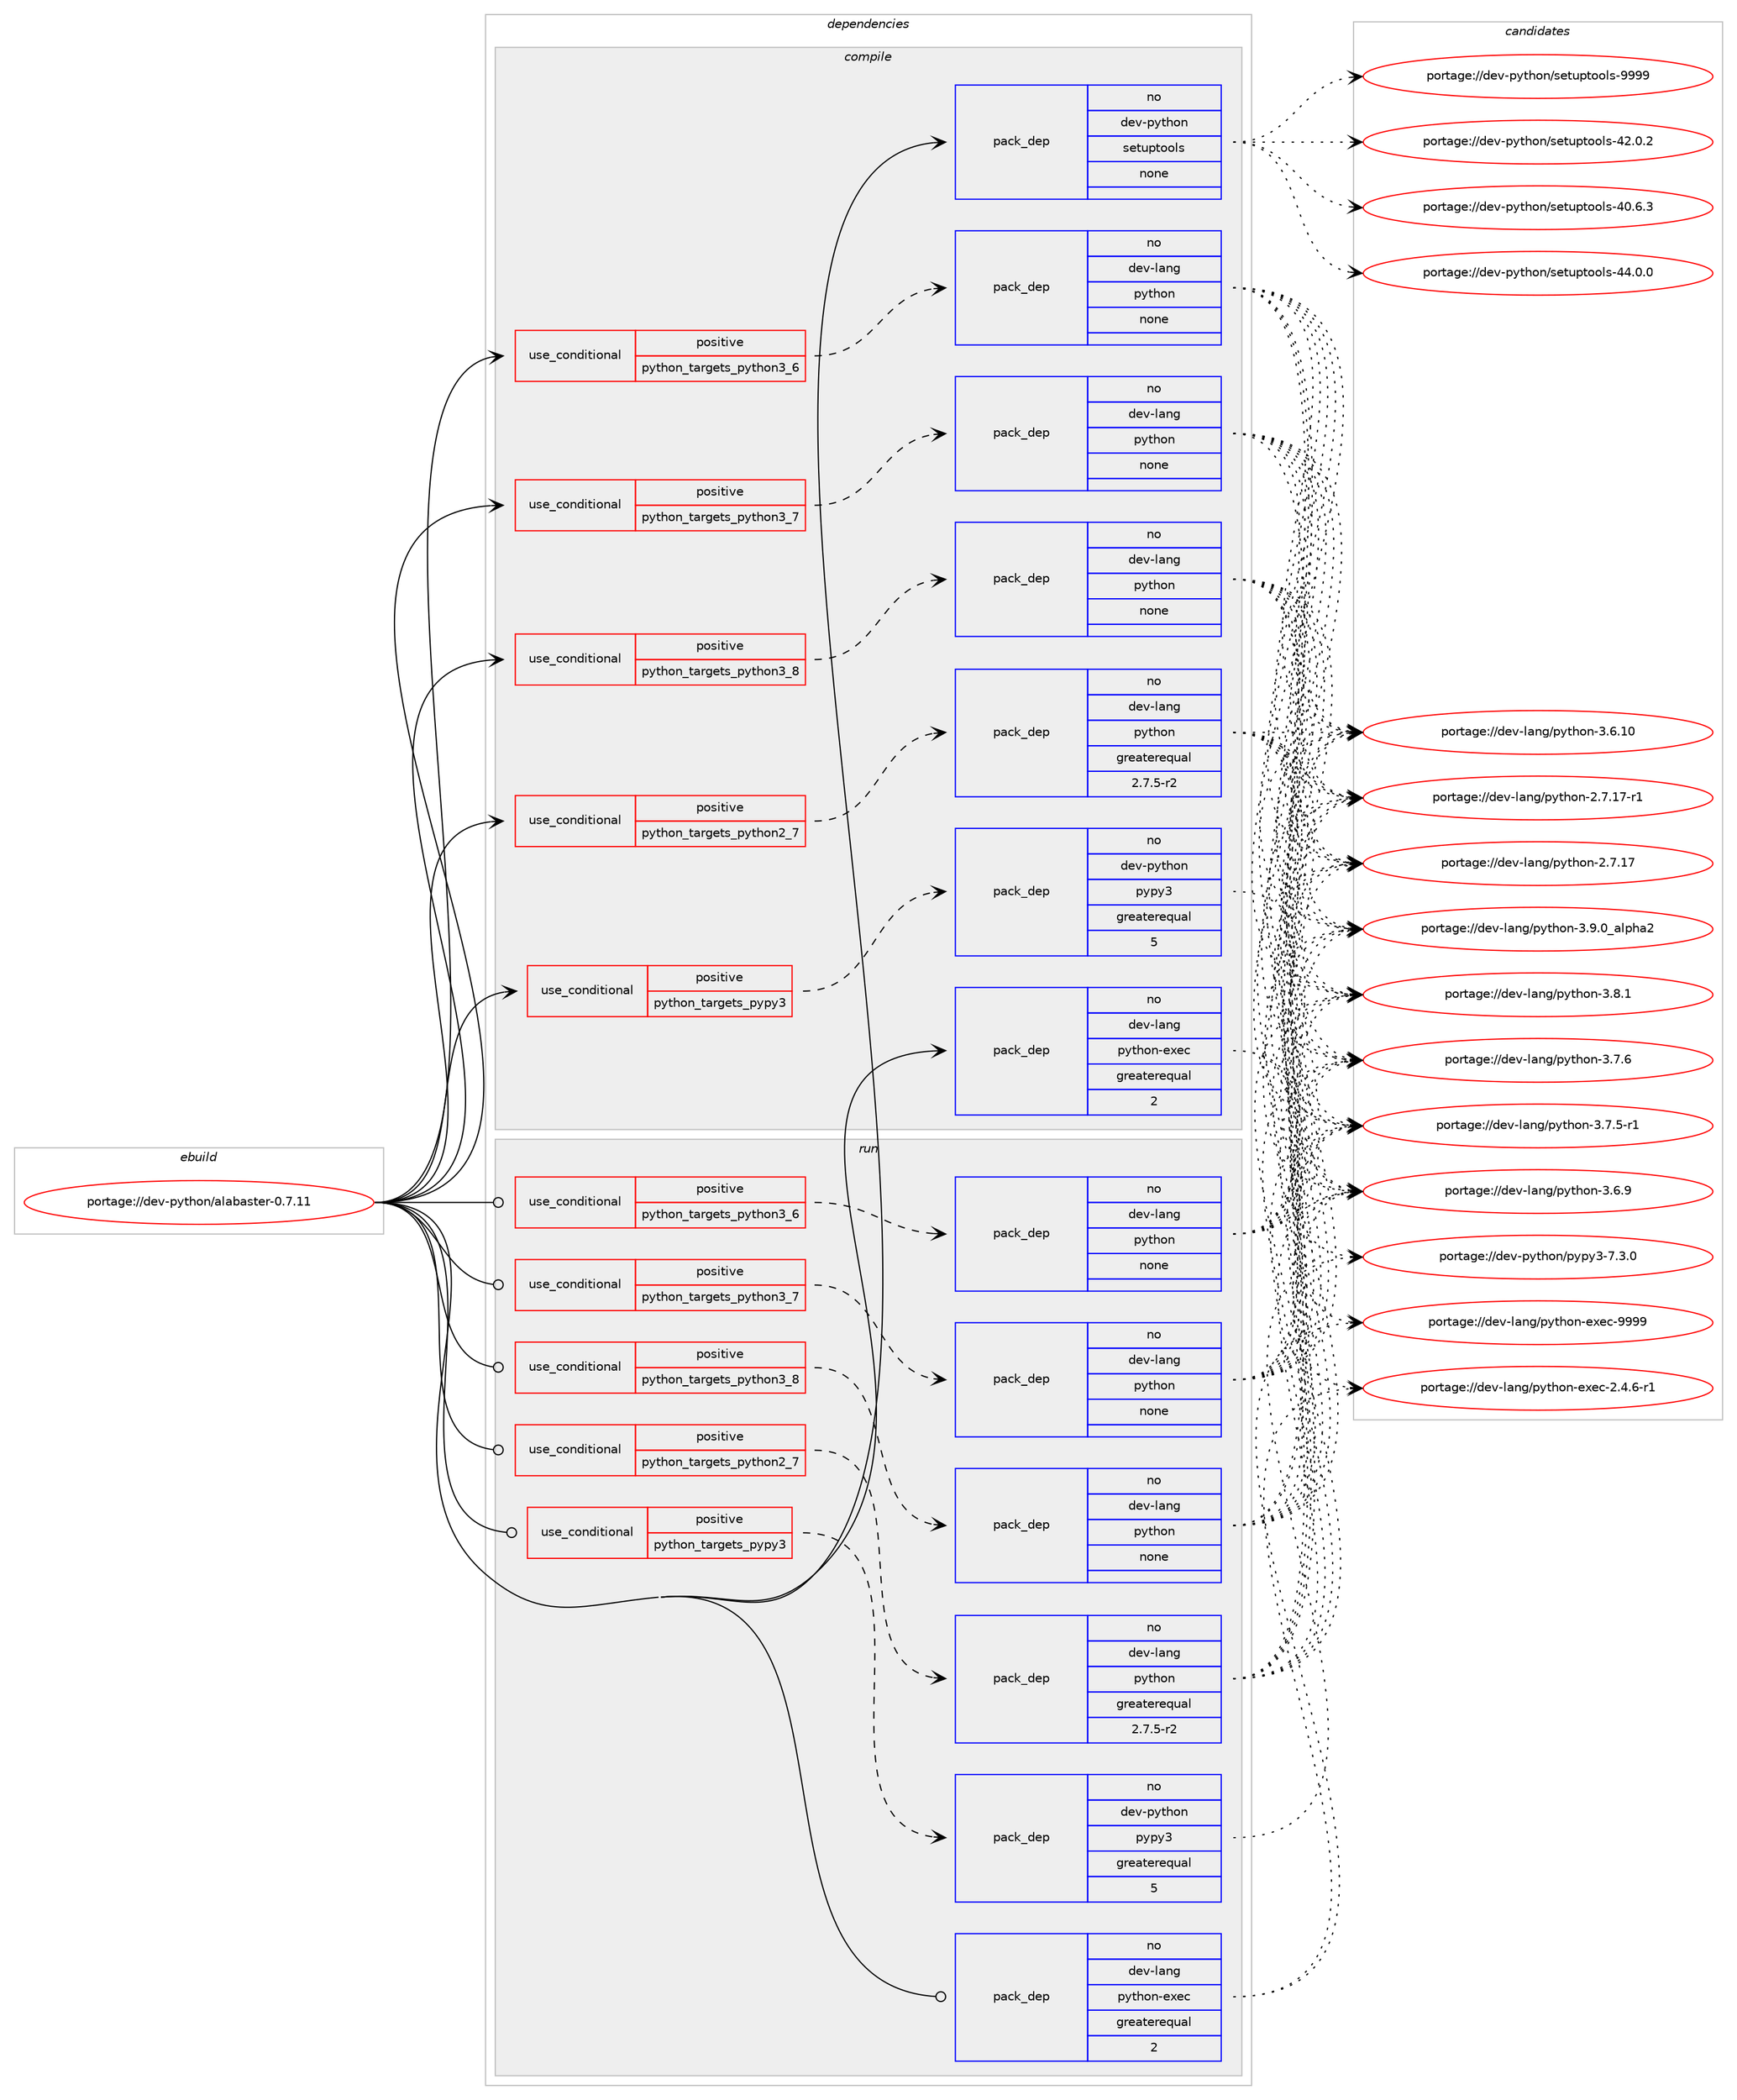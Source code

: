 digraph prolog {

# *************
# Graph options
# *************

newrank=true;
concentrate=true;
compound=true;
graph [rankdir=LR,fontname=Helvetica,fontsize=10,ranksep=1.5];#, ranksep=2.5, nodesep=0.2];
edge  [arrowhead=vee];
node  [fontname=Helvetica,fontsize=10];

# **********
# The ebuild
# **********

subgraph cluster_leftcol {
color=gray;
label=<<i>ebuild</i>>;
id [label="portage://dev-python/alabaster-0.7.11", color=red, width=4, href="../dev-python/alabaster-0.7.11.svg"];
}

# ****************
# The dependencies
# ****************

subgraph cluster_midcol {
color=gray;
label=<<i>dependencies</i>>;
subgraph cluster_compile {
fillcolor="#eeeeee";
style=filled;
label=<<i>compile</i>>;
subgraph cond119172 {
dependency472112 [label=<<TABLE BORDER="0" CELLBORDER="1" CELLSPACING="0" CELLPADDING="4"><TR><TD ROWSPAN="3" CELLPADDING="10">use_conditional</TD></TR><TR><TD>positive</TD></TR><TR><TD>python_targets_pypy3</TD></TR></TABLE>>, shape=none, color=red];
subgraph pack347925 {
dependency472113 [label=<<TABLE BORDER="0" CELLBORDER="1" CELLSPACING="0" CELLPADDING="4" WIDTH="220"><TR><TD ROWSPAN="6" CELLPADDING="30">pack_dep</TD></TR><TR><TD WIDTH="110">no</TD></TR><TR><TD>dev-python</TD></TR><TR><TD>pypy3</TD></TR><TR><TD>greaterequal</TD></TR><TR><TD>5</TD></TR></TABLE>>, shape=none, color=blue];
}
dependency472112:e -> dependency472113:w [weight=20,style="dashed",arrowhead="vee"];
}
id:e -> dependency472112:w [weight=20,style="solid",arrowhead="vee"];
subgraph cond119173 {
dependency472114 [label=<<TABLE BORDER="0" CELLBORDER="1" CELLSPACING="0" CELLPADDING="4"><TR><TD ROWSPAN="3" CELLPADDING="10">use_conditional</TD></TR><TR><TD>positive</TD></TR><TR><TD>python_targets_python2_7</TD></TR></TABLE>>, shape=none, color=red];
subgraph pack347926 {
dependency472115 [label=<<TABLE BORDER="0" CELLBORDER="1" CELLSPACING="0" CELLPADDING="4" WIDTH="220"><TR><TD ROWSPAN="6" CELLPADDING="30">pack_dep</TD></TR><TR><TD WIDTH="110">no</TD></TR><TR><TD>dev-lang</TD></TR><TR><TD>python</TD></TR><TR><TD>greaterequal</TD></TR><TR><TD>2.7.5-r2</TD></TR></TABLE>>, shape=none, color=blue];
}
dependency472114:e -> dependency472115:w [weight=20,style="dashed",arrowhead="vee"];
}
id:e -> dependency472114:w [weight=20,style="solid",arrowhead="vee"];
subgraph cond119174 {
dependency472116 [label=<<TABLE BORDER="0" CELLBORDER="1" CELLSPACING="0" CELLPADDING="4"><TR><TD ROWSPAN="3" CELLPADDING="10">use_conditional</TD></TR><TR><TD>positive</TD></TR><TR><TD>python_targets_python3_6</TD></TR></TABLE>>, shape=none, color=red];
subgraph pack347927 {
dependency472117 [label=<<TABLE BORDER="0" CELLBORDER="1" CELLSPACING="0" CELLPADDING="4" WIDTH="220"><TR><TD ROWSPAN="6" CELLPADDING="30">pack_dep</TD></TR><TR><TD WIDTH="110">no</TD></TR><TR><TD>dev-lang</TD></TR><TR><TD>python</TD></TR><TR><TD>none</TD></TR><TR><TD></TD></TR></TABLE>>, shape=none, color=blue];
}
dependency472116:e -> dependency472117:w [weight=20,style="dashed",arrowhead="vee"];
}
id:e -> dependency472116:w [weight=20,style="solid",arrowhead="vee"];
subgraph cond119175 {
dependency472118 [label=<<TABLE BORDER="0" CELLBORDER="1" CELLSPACING="0" CELLPADDING="4"><TR><TD ROWSPAN="3" CELLPADDING="10">use_conditional</TD></TR><TR><TD>positive</TD></TR><TR><TD>python_targets_python3_7</TD></TR></TABLE>>, shape=none, color=red];
subgraph pack347928 {
dependency472119 [label=<<TABLE BORDER="0" CELLBORDER="1" CELLSPACING="0" CELLPADDING="4" WIDTH="220"><TR><TD ROWSPAN="6" CELLPADDING="30">pack_dep</TD></TR><TR><TD WIDTH="110">no</TD></TR><TR><TD>dev-lang</TD></TR><TR><TD>python</TD></TR><TR><TD>none</TD></TR><TR><TD></TD></TR></TABLE>>, shape=none, color=blue];
}
dependency472118:e -> dependency472119:w [weight=20,style="dashed",arrowhead="vee"];
}
id:e -> dependency472118:w [weight=20,style="solid",arrowhead="vee"];
subgraph cond119176 {
dependency472120 [label=<<TABLE BORDER="0" CELLBORDER="1" CELLSPACING="0" CELLPADDING="4"><TR><TD ROWSPAN="3" CELLPADDING="10">use_conditional</TD></TR><TR><TD>positive</TD></TR><TR><TD>python_targets_python3_8</TD></TR></TABLE>>, shape=none, color=red];
subgraph pack347929 {
dependency472121 [label=<<TABLE BORDER="0" CELLBORDER="1" CELLSPACING="0" CELLPADDING="4" WIDTH="220"><TR><TD ROWSPAN="6" CELLPADDING="30">pack_dep</TD></TR><TR><TD WIDTH="110">no</TD></TR><TR><TD>dev-lang</TD></TR><TR><TD>python</TD></TR><TR><TD>none</TD></TR><TR><TD></TD></TR></TABLE>>, shape=none, color=blue];
}
dependency472120:e -> dependency472121:w [weight=20,style="dashed",arrowhead="vee"];
}
id:e -> dependency472120:w [weight=20,style="solid",arrowhead="vee"];
subgraph pack347930 {
dependency472122 [label=<<TABLE BORDER="0" CELLBORDER="1" CELLSPACING="0" CELLPADDING="4" WIDTH="220"><TR><TD ROWSPAN="6" CELLPADDING="30">pack_dep</TD></TR><TR><TD WIDTH="110">no</TD></TR><TR><TD>dev-lang</TD></TR><TR><TD>python-exec</TD></TR><TR><TD>greaterequal</TD></TR><TR><TD>2</TD></TR></TABLE>>, shape=none, color=blue];
}
id:e -> dependency472122:w [weight=20,style="solid",arrowhead="vee"];
subgraph pack347931 {
dependency472123 [label=<<TABLE BORDER="0" CELLBORDER="1" CELLSPACING="0" CELLPADDING="4" WIDTH="220"><TR><TD ROWSPAN="6" CELLPADDING="30">pack_dep</TD></TR><TR><TD WIDTH="110">no</TD></TR><TR><TD>dev-python</TD></TR><TR><TD>setuptools</TD></TR><TR><TD>none</TD></TR><TR><TD></TD></TR></TABLE>>, shape=none, color=blue];
}
id:e -> dependency472123:w [weight=20,style="solid",arrowhead="vee"];
}
subgraph cluster_compileandrun {
fillcolor="#eeeeee";
style=filled;
label=<<i>compile and run</i>>;
}
subgraph cluster_run {
fillcolor="#eeeeee";
style=filled;
label=<<i>run</i>>;
subgraph cond119177 {
dependency472124 [label=<<TABLE BORDER="0" CELLBORDER="1" CELLSPACING="0" CELLPADDING="4"><TR><TD ROWSPAN="3" CELLPADDING="10">use_conditional</TD></TR><TR><TD>positive</TD></TR><TR><TD>python_targets_pypy3</TD></TR></TABLE>>, shape=none, color=red];
subgraph pack347932 {
dependency472125 [label=<<TABLE BORDER="0" CELLBORDER="1" CELLSPACING="0" CELLPADDING="4" WIDTH="220"><TR><TD ROWSPAN="6" CELLPADDING="30">pack_dep</TD></TR><TR><TD WIDTH="110">no</TD></TR><TR><TD>dev-python</TD></TR><TR><TD>pypy3</TD></TR><TR><TD>greaterequal</TD></TR><TR><TD>5</TD></TR></TABLE>>, shape=none, color=blue];
}
dependency472124:e -> dependency472125:w [weight=20,style="dashed",arrowhead="vee"];
}
id:e -> dependency472124:w [weight=20,style="solid",arrowhead="odot"];
subgraph cond119178 {
dependency472126 [label=<<TABLE BORDER="0" CELLBORDER="1" CELLSPACING="0" CELLPADDING="4"><TR><TD ROWSPAN="3" CELLPADDING="10">use_conditional</TD></TR><TR><TD>positive</TD></TR><TR><TD>python_targets_python2_7</TD></TR></TABLE>>, shape=none, color=red];
subgraph pack347933 {
dependency472127 [label=<<TABLE BORDER="0" CELLBORDER="1" CELLSPACING="0" CELLPADDING="4" WIDTH="220"><TR><TD ROWSPAN="6" CELLPADDING="30">pack_dep</TD></TR><TR><TD WIDTH="110">no</TD></TR><TR><TD>dev-lang</TD></TR><TR><TD>python</TD></TR><TR><TD>greaterequal</TD></TR><TR><TD>2.7.5-r2</TD></TR></TABLE>>, shape=none, color=blue];
}
dependency472126:e -> dependency472127:w [weight=20,style="dashed",arrowhead="vee"];
}
id:e -> dependency472126:w [weight=20,style="solid",arrowhead="odot"];
subgraph cond119179 {
dependency472128 [label=<<TABLE BORDER="0" CELLBORDER="1" CELLSPACING="0" CELLPADDING="4"><TR><TD ROWSPAN="3" CELLPADDING="10">use_conditional</TD></TR><TR><TD>positive</TD></TR><TR><TD>python_targets_python3_6</TD></TR></TABLE>>, shape=none, color=red];
subgraph pack347934 {
dependency472129 [label=<<TABLE BORDER="0" CELLBORDER="1" CELLSPACING="0" CELLPADDING="4" WIDTH="220"><TR><TD ROWSPAN="6" CELLPADDING="30">pack_dep</TD></TR><TR><TD WIDTH="110">no</TD></TR><TR><TD>dev-lang</TD></TR><TR><TD>python</TD></TR><TR><TD>none</TD></TR><TR><TD></TD></TR></TABLE>>, shape=none, color=blue];
}
dependency472128:e -> dependency472129:w [weight=20,style="dashed",arrowhead="vee"];
}
id:e -> dependency472128:w [weight=20,style="solid",arrowhead="odot"];
subgraph cond119180 {
dependency472130 [label=<<TABLE BORDER="0" CELLBORDER="1" CELLSPACING="0" CELLPADDING="4"><TR><TD ROWSPAN="3" CELLPADDING="10">use_conditional</TD></TR><TR><TD>positive</TD></TR><TR><TD>python_targets_python3_7</TD></TR></TABLE>>, shape=none, color=red];
subgraph pack347935 {
dependency472131 [label=<<TABLE BORDER="0" CELLBORDER="1" CELLSPACING="0" CELLPADDING="4" WIDTH="220"><TR><TD ROWSPAN="6" CELLPADDING="30">pack_dep</TD></TR><TR><TD WIDTH="110">no</TD></TR><TR><TD>dev-lang</TD></TR><TR><TD>python</TD></TR><TR><TD>none</TD></TR><TR><TD></TD></TR></TABLE>>, shape=none, color=blue];
}
dependency472130:e -> dependency472131:w [weight=20,style="dashed",arrowhead="vee"];
}
id:e -> dependency472130:w [weight=20,style="solid",arrowhead="odot"];
subgraph cond119181 {
dependency472132 [label=<<TABLE BORDER="0" CELLBORDER="1" CELLSPACING="0" CELLPADDING="4"><TR><TD ROWSPAN="3" CELLPADDING="10">use_conditional</TD></TR><TR><TD>positive</TD></TR><TR><TD>python_targets_python3_8</TD></TR></TABLE>>, shape=none, color=red];
subgraph pack347936 {
dependency472133 [label=<<TABLE BORDER="0" CELLBORDER="1" CELLSPACING="0" CELLPADDING="4" WIDTH="220"><TR><TD ROWSPAN="6" CELLPADDING="30">pack_dep</TD></TR><TR><TD WIDTH="110">no</TD></TR><TR><TD>dev-lang</TD></TR><TR><TD>python</TD></TR><TR><TD>none</TD></TR><TR><TD></TD></TR></TABLE>>, shape=none, color=blue];
}
dependency472132:e -> dependency472133:w [weight=20,style="dashed",arrowhead="vee"];
}
id:e -> dependency472132:w [weight=20,style="solid",arrowhead="odot"];
subgraph pack347937 {
dependency472134 [label=<<TABLE BORDER="0" CELLBORDER="1" CELLSPACING="0" CELLPADDING="4" WIDTH="220"><TR><TD ROWSPAN="6" CELLPADDING="30">pack_dep</TD></TR><TR><TD WIDTH="110">no</TD></TR><TR><TD>dev-lang</TD></TR><TR><TD>python-exec</TD></TR><TR><TD>greaterequal</TD></TR><TR><TD>2</TD></TR></TABLE>>, shape=none, color=blue];
}
id:e -> dependency472134:w [weight=20,style="solid",arrowhead="odot"];
}
}

# **************
# The candidates
# **************

subgraph cluster_choices {
rank=same;
color=gray;
label=<<i>candidates</i>>;

subgraph choice347925 {
color=black;
nodesep=1;
choice100101118451121211161041111104711212111212151455546514648 [label="portage://dev-python/pypy3-7.3.0", color=red, width=4,href="../dev-python/pypy3-7.3.0.svg"];
dependency472113:e -> choice100101118451121211161041111104711212111212151455546514648:w [style=dotted,weight="100"];
}
subgraph choice347926 {
color=black;
nodesep=1;
choice10010111845108971101034711212111610411111045514657464895971081121049750 [label="portage://dev-lang/python-3.9.0_alpha2", color=red, width=4,href="../dev-lang/python-3.9.0_alpha2.svg"];
choice100101118451089711010347112121116104111110455146564649 [label="portage://dev-lang/python-3.8.1", color=red, width=4,href="../dev-lang/python-3.8.1.svg"];
choice100101118451089711010347112121116104111110455146554654 [label="portage://dev-lang/python-3.7.6", color=red, width=4,href="../dev-lang/python-3.7.6.svg"];
choice1001011184510897110103471121211161041111104551465546534511449 [label="portage://dev-lang/python-3.7.5-r1", color=red, width=4,href="../dev-lang/python-3.7.5-r1.svg"];
choice100101118451089711010347112121116104111110455146544657 [label="portage://dev-lang/python-3.6.9", color=red, width=4,href="../dev-lang/python-3.6.9.svg"];
choice10010111845108971101034711212111610411111045514654464948 [label="portage://dev-lang/python-3.6.10", color=red, width=4,href="../dev-lang/python-3.6.10.svg"];
choice100101118451089711010347112121116104111110455046554649554511449 [label="portage://dev-lang/python-2.7.17-r1", color=red, width=4,href="../dev-lang/python-2.7.17-r1.svg"];
choice10010111845108971101034711212111610411111045504655464955 [label="portage://dev-lang/python-2.7.17", color=red, width=4,href="../dev-lang/python-2.7.17.svg"];
dependency472115:e -> choice10010111845108971101034711212111610411111045514657464895971081121049750:w [style=dotted,weight="100"];
dependency472115:e -> choice100101118451089711010347112121116104111110455146564649:w [style=dotted,weight="100"];
dependency472115:e -> choice100101118451089711010347112121116104111110455146554654:w [style=dotted,weight="100"];
dependency472115:e -> choice1001011184510897110103471121211161041111104551465546534511449:w [style=dotted,weight="100"];
dependency472115:e -> choice100101118451089711010347112121116104111110455146544657:w [style=dotted,weight="100"];
dependency472115:e -> choice10010111845108971101034711212111610411111045514654464948:w [style=dotted,weight="100"];
dependency472115:e -> choice100101118451089711010347112121116104111110455046554649554511449:w [style=dotted,weight="100"];
dependency472115:e -> choice10010111845108971101034711212111610411111045504655464955:w [style=dotted,weight="100"];
}
subgraph choice347927 {
color=black;
nodesep=1;
choice10010111845108971101034711212111610411111045514657464895971081121049750 [label="portage://dev-lang/python-3.9.0_alpha2", color=red, width=4,href="../dev-lang/python-3.9.0_alpha2.svg"];
choice100101118451089711010347112121116104111110455146564649 [label="portage://dev-lang/python-3.8.1", color=red, width=4,href="../dev-lang/python-3.8.1.svg"];
choice100101118451089711010347112121116104111110455146554654 [label="portage://dev-lang/python-3.7.6", color=red, width=4,href="../dev-lang/python-3.7.6.svg"];
choice1001011184510897110103471121211161041111104551465546534511449 [label="portage://dev-lang/python-3.7.5-r1", color=red, width=4,href="../dev-lang/python-3.7.5-r1.svg"];
choice100101118451089711010347112121116104111110455146544657 [label="portage://dev-lang/python-3.6.9", color=red, width=4,href="../dev-lang/python-3.6.9.svg"];
choice10010111845108971101034711212111610411111045514654464948 [label="portage://dev-lang/python-3.6.10", color=red, width=4,href="../dev-lang/python-3.6.10.svg"];
choice100101118451089711010347112121116104111110455046554649554511449 [label="portage://dev-lang/python-2.7.17-r1", color=red, width=4,href="../dev-lang/python-2.7.17-r1.svg"];
choice10010111845108971101034711212111610411111045504655464955 [label="portage://dev-lang/python-2.7.17", color=red, width=4,href="../dev-lang/python-2.7.17.svg"];
dependency472117:e -> choice10010111845108971101034711212111610411111045514657464895971081121049750:w [style=dotted,weight="100"];
dependency472117:e -> choice100101118451089711010347112121116104111110455146564649:w [style=dotted,weight="100"];
dependency472117:e -> choice100101118451089711010347112121116104111110455146554654:w [style=dotted,weight="100"];
dependency472117:e -> choice1001011184510897110103471121211161041111104551465546534511449:w [style=dotted,weight="100"];
dependency472117:e -> choice100101118451089711010347112121116104111110455146544657:w [style=dotted,weight="100"];
dependency472117:e -> choice10010111845108971101034711212111610411111045514654464948:w [style=dotted,weight="100"];
dependency472117:e -> choice100101118451089711010347112121116104111110455046554649554511449:w [style=dotted,weight="100"];
dependency472117:e -> choice10010111845108971101034711212111610411111045504655464955:w [style=dotted,weight="100"];
}
subgraph choice347928 {
color=black;
nodesep=1;
choice10010111845108971101034711212111610411111045514657464895971081121049750 [label="portage://dev-lang/python-3.9.0_alpha2", color=red, width=4,href="../dev-lang/python-3.9.0_alpha2.svg"];
choice100101118451089711010347112121116104111110455146564649 [label="portage://dev-lang/python-3.8.1", color=red, width=4,href="../dev-lang/python-3.8.1.svg"];
choice100101118451089711010347112121116104111110455146554654 [label="portage://dev-lang/python-3.7.6", color=red, width=4,href="../dev-lang/python-3.7.6.svg"];
choice1001011184510897110103471121211161041111104551465546534511449 [label="portage://dev-lang/python-3.7.5-r1", color=red, width=4,href="../dev-lang/python-3.7.5-r1.svg"];
choice100101118451089711010347112121116104111110455146544657 [label="portage://dev-lang/python-3.6.9", color=red, width=4,href="../dev-lang/python-3.6.9.svg"];
choice10010111845108971101034711212111610411111045514654464948 [label="portage://dev-lang/python-3.6.10", color=red, width=4,href="../dev-lang/python-3.6.10.svg"];
choice100101118451089711010347112121116104111110455046554649554511449 [label="portage://dev-lang/python-2.7.17-r1", color=red, width=4,href="../dev-lang/python-2.7.17-r1.svg"];
choice10010111845108971101034711212111610411111045504655464955 [label="portage://dev-lang/python-2.7.17", color=red, width=4,href="../dev-lang/python-2.7.17.svg"];
dependency472119:e -> choice10010111845108971101034711212111610411111045514657464895971081121049750:w [style=dotted,weight="100"];
dependency472119:e -> choice100101118451089711010347112121116104111110455146564649:w [style=dotted,weight="100"];
dependency472119:e -> choice100101118451089711010347112121116104111110455146554654:w [style=dotted,weight="100"];
dependency472119:e -> choice1001011184510897110103471121211161041111104551465546534511449:w [style=dotted,weight="100"];
dependency472119:e -> choice100101118451089711010347112121116104111110455146544657:w [style=dotted,weight="100"];
dependency472119:e -> choice10010111845108971101034711212111610411111045514654464948:w [style=dotted,weight="100"];
dependency472119:e -> choice100101118451089711010347112121116104111110455046554649554511449:w [style=dotted,weight="100"];
dependency472119:e -> choice10010111845108971101034711212111610411111045504655464955:w [style=dotted,weight="100"];
}
subgraph choice347929 {
color=black;
nodesep=1;
choice10010111845108971101034711212111610411111045514657464895971081121049750 [label="portage://dev-lang/python-3.9.0_alpha2", color=red, width=4,href="../dev-lang/python-3.9.0_alpha2.svg"];
choice100101118451089711010347112121116104111110455146564649 [label="portage://dev-lang/python-3.8.1", color=red, width=4,href="../dev-lang/python-3.8.1.svg"];
choice100101118451089711010347112121116104111110455146554654 [label="portage://dev-lang/python-3.7.6", color=red, width=4,href="../dev-lang/python-3.7.6.svg"];
choice1001011184510897110103471121211161041111104551465546534511449 [label="portage://dev-lang/python-3.7.5-r1", color=red, width=4,href="../dev-lang/python-3.7.5-r1.svg"];
choice100101118451089711010347112121116104111110455146544657 [label="portage://dev-lang/python-3.6.9", color=red, width=4,href="../dev-lang/python-3.6.9.svg"];
choice10010111845108971101034711212111610411111045514654464948 [label="portage://dev-lang/python-3.6.10", color=red, width=4,href="../dev-lang/python-3.6.10.svg"];
choice100101118451089711010347112121116104111110455046554649554511449 [label="portage://dev-lang/python-2.7.17-r1", color=red, width=4,href="../dev-lang/python-2.7.17-r1.svg"];
choice10010111845108971101034711212111610411111045504655464955 [label="portage://dev-lang/python-2.7.17", color=red, width=4,href="../dev-lang/python-2.7.17.svg"];
dependency472121:e -> choice10010111845108971101034711212111610411111045514657464895971081121049750:w [style=dotted,weight="100"];
dependency472121:e -> choice100101118451089711010347112121116104111110455146564649:w [style=dotted,weight="100"];
dependency472121:e -> choice100101118451089711010347112121116104111110455146554654:w [style=dotted,weight="100"];
dependency472121:e -> choice1001011184510897110103471121211161041111104551465546534511449:w [style=dotted,weight="100"];
dependency472121:e -> choice100101118451089711010347112121116104111110455146544657:w [style=dotted,weight="100"];
dependency472121:e -> choice10010111845108971101034711212111610411111045514654464948:w [style=dotted,weight="100"];
dependency472121:e -> choice100101118451089711010347112121116104111110455046554649554511449:w [style=dotted,weight="100"];
dependency472121:e -> choice10010111845108971101034711212111610411111045504655464955:w [style=dotted,weight="100"];
}
subgraph choice347930 {
color=black;
nodesep=1;
choice10010111845108971101034711212111610411111045101120101994557575757 [label="portage://dev-lang/python-exec-9999", color=red, width=4,href="../dev-lang/python-exec-9999.svg"];
choice10010111845108971101034711212111610411111045101120101994550465246544511449 [label="portage://dev-lang/python-exec-2.4.6-r1", color=red, width=4,href="../dev-lang/python-exec-2.4.6-r1.svg"];
dependency472122:e -> choice10010111845108971101034711212111610411111045101120101994557575757:w [style=dotted,weight="100"];
dependency472122:e -> choice10010111845108971101034711212111610411111045101120101994550465246544511449:w [style=dotted,weight="100"];
}
subgraph choice347931 {
color=black;
nodesep=1;
choice10010111845112121116104111110471151011161171121161111111081154557575757 [label="portage://dev-python/setuptools-9999", color=red, width=4,href="../dev-python/setuptools-9999.svg"];
choice100101118451121211161041111104711510111611711211611111110811545525246484648 [label="portage://dev-python/setuptools-44.0.0", color=red, width=4,href="../dev-python/setuptools-44.0.0.svg"];
choice100101118451121211161041111104711510111611711211611111110811545525046484650 [label="portage://dev-python/setuptools-42.0.2", color=red, width=4,href="../dev-python/setuptools-42.0.2.svg"];
choice100101118451121211161041111104711510111611711211611111110811545524846544651 [label="portage://dev-python/setuptools-40.6.3", color=red, width=4,href="../dev-python/setuptools-40.6.3.svg"];
dependency472123:e -> choice10010111845112121116104111110471151011161171121161111111081154557575757:w [style=dotted,weight="100"];
dependency472123:e -> choice100101118451121211161041111104711510111611711211611111110811545525246484648:w [style=dotted,weight="100"];
dependency472123:e -> choice100101118451121211161041111104711510111611711211611111110811545525046484650:w [style=dotted,weight="100"];
dependency472123:e -> choice100101118451121211161041111104711510111611711211611111110811545524846544651:w [style=dotted,weight="100"];
}
subgraph choice347932 {
color=black;
nodesep=1;
choice100101118451121211161041111104711212111212151455546514648 [label="portage://dev-python/pypy3-7.3.0", color=red, width=4,href="../dev-python/pypy3-7.3.0.svg"];
dependency472125:e -> choice100101118451121211161041111104711212111212151455546514648:w [style=dotted,weight="100"];
}
subgraph choice347933 {
color=black;
nodesep=1;
choice10010111845108971101034711212111610411111045514657464895971081121049750 [label="portage://dev-lang/python-3.9.0_alpha2", color=red, width=4,href="../dev-lang/python-3.9.0_alpha2.svg"];
choice100101118451089711010347112121116104111110455146564649 [label="portage://dev-lang/python-3.8.1", color=red, width=4,href="../dev-lang/python-3.8.1.svg"];
choice100101118451089711010347112121116104111110455146554654 [label="portage://dev-lang/python-3.7.6", color=red, width=4,href="../dev-lang/python-3.7.6.svg"];
choice1001011184510897110103471121211161041111104551465546534511449 [label="portage://dev-lang/python-3.7.5-r1", color=red, width=4,href="../dev-lang/python-3.7.5-r1.svg"];
choice100101118451089711010347112121116104111110455146544657 [label="portage://dev-lang/python-3.6.9", color=red, width=4,href="../dev-lang/python-3.6.9.svg"];
choice10010111845108971101034711212111610411111045514654464948 [label="portage://dev-lang/python-3.6.10", color=red, width=4,href="../dev-lang/python-3.6.10.svg"];
choice100101118451089711010347112121116104111110455046554649554511449 [label="portage://dev-lang/python-2.7.17-r1", color=red, width=4,href="../dev-lang/python-2.7.17-r1.svg"];
choice10010111845108971101034711212111610411111045504655464955 [label="portage://dev-lang/python-2.7.17", color=red, width=4,href="../dev-lang/python-2.7.17.svg"];
dependency472127:e -> choice10010111845108971101034711212111610411111045514657464895971081121049750:w [style=dotted,weight="100"];
dependency472127:e -> choice100101118451089711010347112121116104111110455146564649:w [style=dotted,weight="100"];
dependency472127:e -> choice100101118451089711010347112121116104111110455146554654:w [style=dotted,weight="100"];
dependency472127:e -> choice1001011184510897110103471121211161041111104551465546534511449:w [style=dotted,weight="100"];
dependency472127:e -> choice100101118451089711010347112121116104111110455146544657:w [style=dotted,weight="100"];
dependency472127:e -> choice10010111845108971101034711212111610411111045514654464948:w [style=dotted,weight="100"];
dependency472127:e -> choice100101118451089711010347112121116104111110455046554649554511449:w [style=dotted,weight="100"];
dependency472127:e -> choice10010111845108971101034711212111610411111045504655464955:w [style=dotted,weight="100"];
}
subgraph choice347934 {
color=black;
nodesep=1;
choice10010111845108971101034711212111610411111045514657464895971081121049750 [label="portage://dev-lang/python-3.9.0_alpha2", color=red, width=4,href="../dev-lang/python-3.9.0_alpha2.svg"];
choice100101118451089711010347112121116104111110455146564649 [label="portage://dev-lang/python-3.8.1", color=red, width=4,href="../dev-lang/python-3.8.1.svg"];
choice100101118451089711010347112121116104111110455146554654 [label="portage://dev-lang/python-3.7.6", color=red, width=4,href="../dev-lang/python-3.7.6.svg"];
choice1001011184510897110103471121211161041111104551465546534511449 [label="portage://dev-lang/python-3.7.5-r1", color=red, width=4,href="../dev-lang/python-3.7.5-r1.svg"];
choice100101118451089711010347112121116104111110455146544657 [label="portage://dev-lang/python-3.6.9", color=red, width=4,href="../dev-lang/python-3.6.9.svg"];
choice10010111845108971101034711212111610411111045514654464948 [label="portage://dev-lang/python-3.6.10", color=red, width=4,href="../dev-lang/python-3.6.10.svg"];
choice100101118451089711010347112121116104111110455046554649554511449 [label="portage://dev-lang/python-2.7.17-r1", color=red, width=4,href="../dev-lang/python-2.7.17-r1.svg"];
choice10010111845108971101034711212111610411111045504655464955 [label="portage://dev-lang/python-2.7.17", color=red, width=4,href="../dev-lang/python-2.7.17.svg"];
dependency472129:e -> choice10010111845108971101034711212111610411111045514657464895971081121049750:w [style=dotted,weight="100"];
dependency472129:e -> choice100101118451089711010347112121116104111110455146564649:w [style=dotted,weight="100"];
dependency472129:e -> choice100101118451089711010347112121116104111110455146554654:w [style=dotted,weight="100"];
dependency472129:e -> choice1001011184510897110103471121211161041111104551465546534511449:w [style=dotted,weight="100"];
dependency472129:e -> choice100101118451089711010347112121116104111110455146544657:w [style=dotted,weight="100"];
dependency472129:e -> choice10010111845108971101034711212111610411111045514654464948:w [style=dotted,weight="100"];
dependency472129:e -> choice100101118451089711010347112121116104111110455046554649554511449:w [style=dotted,weight="100"];
dependency472129:e -> choice10010111845108971101034711212111610411111045504655464955:w [style=dotted,weight="100"];
}
subgraph choice347935 {
color=black;
nodesep=1;
choice10010111845108971101034711212111610411111045514657464895971081121049750 [label="portage://dev-lang/python-3.9.0_alpha2", color=red, width=4,href="../dev-lang/python-3.9.0_alpha2.svg"];
choice100101118451089711010347112121116104111110455146564649 [label="portage://dev-lang/python-3.8.1", color=red, width=4,href="../dev-lang/python-3.8.1.svg"];
choice100101118451089711010347112121116104111110455146554654 [label="portage://dev-lang/python-3.7.6", color=red, width=4,href="../dev-lang/python-3.7.6.svg"];
choice1001011184510897110103471121211161041111104551465546534511449 [label="portage://dev-lang/python-3.7.5-r1", color=red, width=4,href="../dev-lang/python-3.7.5-r1.svg"];
choice100101118451089711010347112121116104111110455146544657 [label="portage://dev-lang/python-3.6.9", color=red, width=4,href="../dev-lang/python-3.6.9.svg"];
choice10010111845108971101034711212111610411111045514654464948 [label="portage://dev-lang/python-3.6.10", color=red, width=4,href="../dev-lang/python-3.6.10.svg"];
choice100101118451089711010347112121116104111110455046554649554511449 [label="portage://dev-lang/python-2.7.17-r1", color=red, width=4,href="../dev-lang/python-2.7.17-r1.svg"];
choice10010111845108971101034711212111610411111045504655464955 [label="portage://dev-lang/python-2.7.17", color=red, width=4,href="../dev-lang/python-2.7.17.svg"];
dependency472131:e -> choice10010111845108971101034711212111610411111045514657464895971081121049750:w [style=dotted,weight="100"];
dependency472131:e -> choice100101118451089711010347112121116104111110455146564649:w [style=dotted,weight="100"];
dependency472131:e -> choice100101118451089711010347112121116104111110455146554654:w [style=dotted,weight="100"];
dependency472131:e -> choice1001011184510897110103471121211161041111104551465546534511449:w [style=dotted,weight="100"];
dependency472131:e -> choice100101118451089711010347112121116104111110455146544657:w [style=dotted,weight="100"];
dependency472131:e -> choice10010111845108971101034711212111610411111045514654464948:w [style=dotted,weight="100"];
dependency472131:e -> choice100101118451089711010347112121116104111110455046554649554511449:w [style=dotted,weight="100"];
dependency472131:e -> choice10010111845108971101034711212111610411111045504655464955:w [style=dotted,weight="100"];
}
subgraph choice347936 {
color=black;
nodesep=1;
choice10010111845108971101034711212111610411111045514657464895971081121049750 [label="portage://dev-lang/python-3.9.0_alpha2", color=red, width=4,href="../dev-lang/python-3.9.0_alpha2.svg"];
choice100101118451089711010347112121116104111110455146564649 [label="portage://dev-lang/python-3.8.1", color=red, width=4,href="../dev-lang/python-3.8.1.svg"];
choice100101118451089711010347112121116104111110455146554654 [label="portage://dev-lang/python-3.7.6", color=red, width=4,href="../dev-lang/python-3.7.6.svg"];
choice1001011184510897110103471121211161041111104551465546534511449 [label="portage://dev-lang/python-3.7.5-r1", color=red, width=4,href="../dev-lang/python-3.7.5-r1.svg"];
choice100101118451089711010347112121116104111110455146544657 [label="portage://dev-lang/python-3.6.9", color=red, width=4,href="../dev-lang/python-3.6.9.svg"];
choice10010111845108971101034711212111610411111045514654464948 [label="portage://dev-lang/python-3.6.10", color=red, width=4,href="../dev-lang/python-3.6.10.svg"];
choice100101118451089711010347112121116104111110455046554649554511449 [label="portage://dev-lang/python-2.7.17-r1", color=red, width=4,href="../dev-lang/python-2.7.17-r1.svg"];
choice10010111845108971101034711212111610411111045504655464955 [label="portage://dev-lang/python-2.7.17", color=red, width=4,href="../dev-lang/python-2.7.17.svg"];
dependency472133:e -> choice10010111845108971101034711212111610411111045514657464895971081121049750:w [style=dotted,weight="100"];
dependency472133:e -> choice100101118451089711010347112121116104111110455146564649:w [style=dotted,weight="100"];
dependency472133:e -> choice100101118451089711010347112121116104111110455146554654:w [style=dotted,weight="100"];
dependency472133:e -> choice1001011184510897110103471121211161041111104551465546534511449:w [style=dotted,weight="100"];
dependency472133:e -> choice100101118451089711010347112121116104111110455146544657:w [style=dotted,weight="100"];
dependency472133:e -> choice10010111845108971101034711212111610411111045514654464948:w [style=dotted,weight="100"];
dependency472133:e -> choice100101118451089711010347112121116104111110455046554649554511449:w [style=dotted,weight="100"];
dependency472133:e -> choice10010111845108971101034711212111610411111045504655464955:w [style=dotted,weight="100"];
}
subgraph choice347937 {
color=black;
nodesep=1;
choice10010111845108971101034711212111610411111045101120101994557575757 [label="portage://dev-lang/python-exec-9999", color=red, width=4,href="../dev-lang/python-exec-9999.svg"];
choice10010111845108971101034711212111610411111045101120101994550465246544511449 [label="portage://dev-lang/python-exec-2.4.6-r1", color=red, width=4,href="../dev-lang/python-exec-2.4.6-r1.svg"];
dependency472134:e -> choice10010111845108971101034711212111610411111045101120101994557575757:w [style=dotted,weight="100"];
dependency472134:e -> choice10010111845108971101034711212111610411111045101120101994550465246544511449:w [style=dotted,weight="100"];
}
}

}
